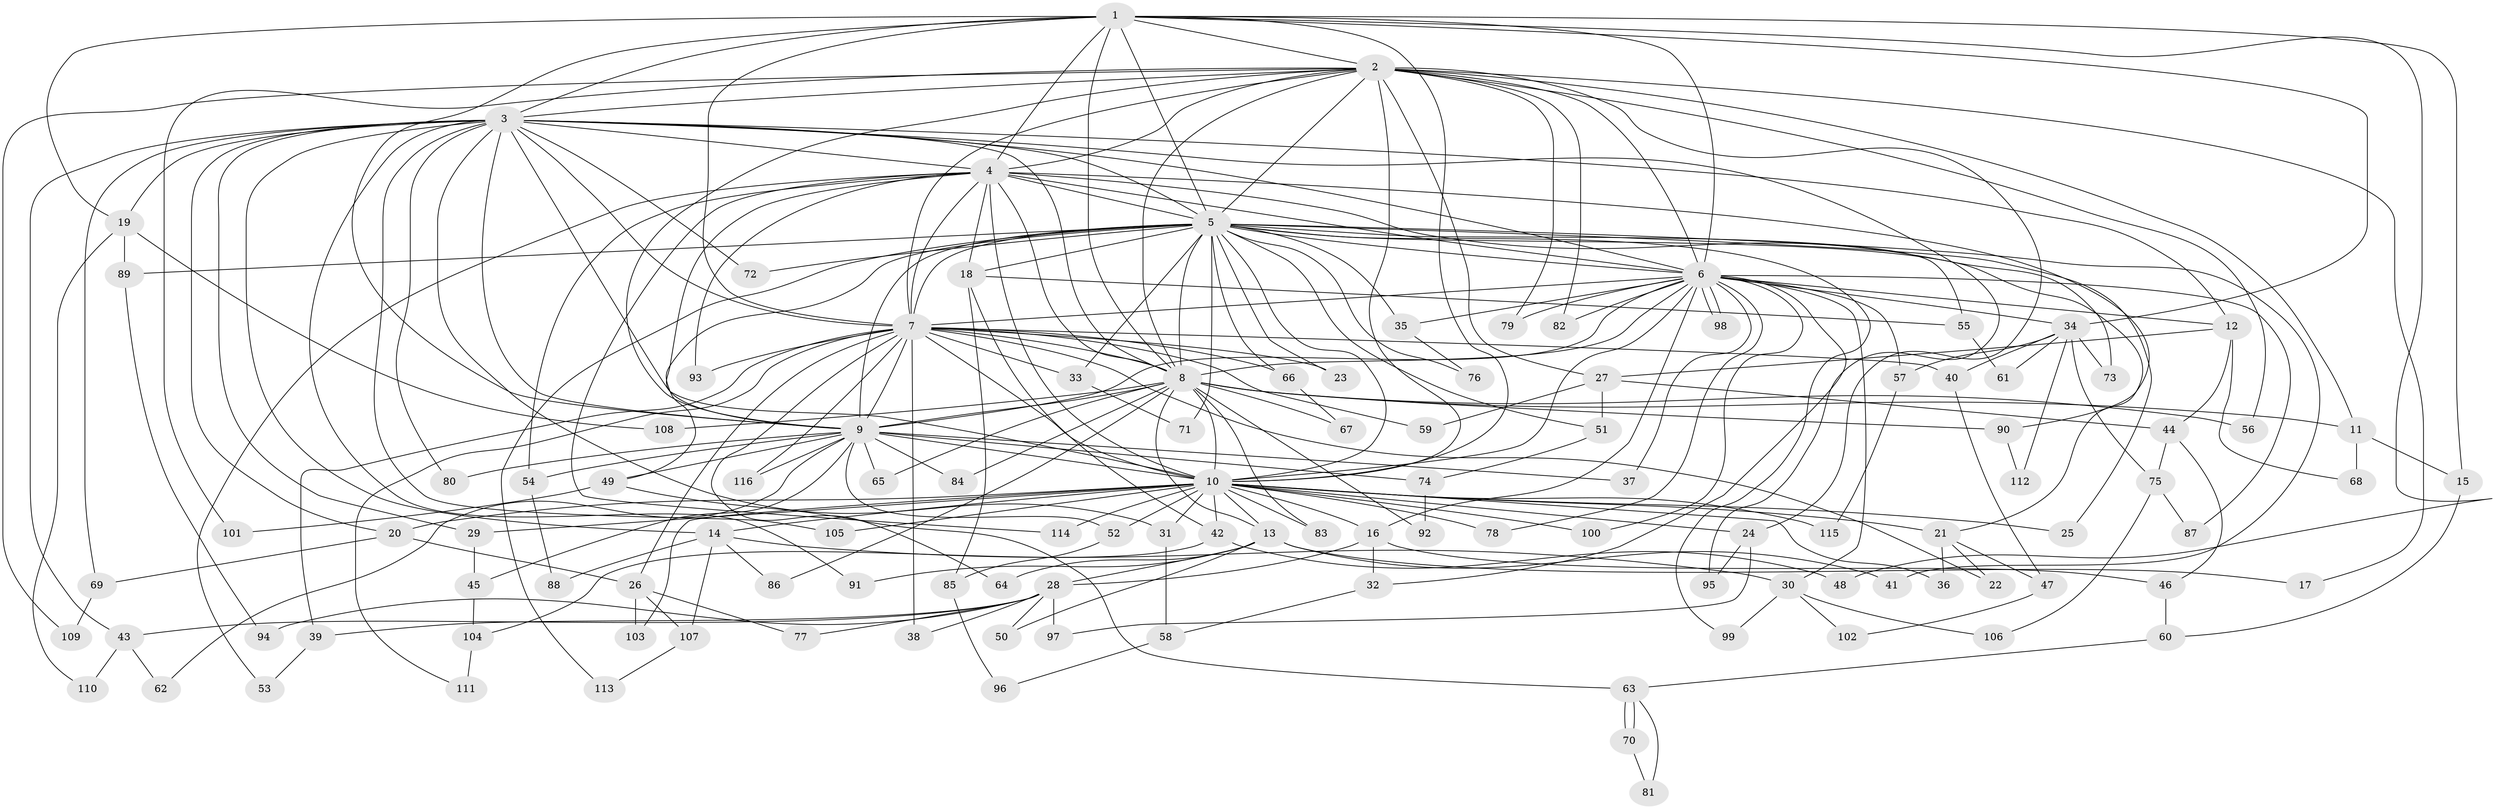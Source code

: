 // coarse degree distribution, {13: 0.024390243902439025, 28: 0.012195121951219513, 24: 0.012195121951219513, 20: 0.024390243902439025, 18: 0.012195121951219513, 17: 0.012195121951219513, 26: 0.012195121951219513, 4: 0.13414634146341464, 8: 0.024390243902439025, 6: 0.036585365853658534, 12: 0.012195121951219513, 2: 0.45121951219512196, 5: 0.06097560975609756, 3: 0.15853658536585366, 1: 0.012195121951219513}
// Generated by graph-tools (version 1.1) at 2025/23/03/03/25 07:23:38]
// undirected, 116 vertices, 257 edges
graph export_dot {
graph [start="1"]
  node [color=gray90,style=filled];
  1;
  2;
  3;
  4;
  5;
  6;
  7;
  8;
  9;
  10;
  11;
  12;
  13;
  14;
  15;
  16;
  17;
  18;
  19;
  20;
  21;
  22;
  23;
  24;
  25;
  26;
  27;
  28;
  29;
  30;
  31;
  32;
  33;
  34;
  35;
  36;
  37;
  38;
  39;
  40;
  41;
  42;
  43;
  44;
  45;
  46;
  47;
  48;
  49;
  50;
  51;
  52;
  53;
  54;
  55;
  56;
  57;
  58;
  59;
  60;
  61;
  62;
  63;
  64;
  65;
  66;
  67;
  68;
  69;
  70;
  71;
  72;
  73;
  74;
  75;
  76;
  77;
  78;
  79;
  80;
  81;
  82;
  83;
  84;
  85;
  86;
  87;
  88;
  89;
  90;
  91;
  92;
  93;
  94;
  95;
  96;
  97;
  98;
  99;
  100;
  101;
  102;
  103;
  104;
  105;
  106;
  107;
  108;
  109;
  110;
  111;
  112;
  113;
  114;
  115;
  116;
  1 -- 2;
  1 -- 3;
  1 -- 4;
  1 -- 5;
  1 -- 6;
  1 -- 7;
  1 -- 8;
  1 -- 9;
  1 -- 10;
  1 -- 15;
  1 -- 19;
  1 -- 34;
  1 -- 48;
  2 -- 3;
  2 -- 4;
  2 -- 5;
  2 -- 6;
  2 -- 7;
  2 -- 8;
  2 -- 9;
  2 -- 10;
  2 -- 11;
  2 -- 17;
  2 -- 24;
  2 -- 27;
  2 -- 56;
  2 -- 79;
  2 -- 82;
  2 -- 101;
  2 -- 109;
  3 -- 4;
  3 -- 5;
  3 -- 6;
  3 -- 7;
  3 -- 8;
  3 -- 9;
  3 -- 10;
  3 -- 12;
  3 -- 14;
  3 -- 19;
  3 -- 20;
  3 -- 29;
  3 -- 31;
  3 -- 43;
  3 -- 69;
  3 -- 72;
  3 -- 80;
  3 -- 91;
  3 -- 95;
  3 -- 105;
  4 -- 5;
  4 -- 6;
  4 -- 7;
  4 -- 8;
  4 -- 9;
  4 -- 10;
  4 -- 18;
  4 -- 53;
  4 -- 54;
  4 -- 73;
  4 -- 90;
  4 -- 93;
  4 -- 114;
  5 -- 6;
  5 -- 7;
  5 -- 8;
  5 -- 9;
  5 -- 10;
  5 -- 18;
  5 -- 21;
  5 -- 23;
  5 -- 25;
  5 -- 33;
  5 -- 35;
  5 -- 41;
  5 -- 49;
  5 -- 51;
  5 -- 55;
  5 -- 66;
  5 -- 71;
  5 -- 72;
  5 -- 76;
  5 -- 89;
  5 -- 99;
  5 -- 113;
  6 -- 7;
  6 -- 8;
  6 -- 9;
  6 -- 10;
  6 -- 12;
  6 -- 16;
  6 -- 30;
  6 -- 32;
  6 -- 34;
  6 -- 35;
  6 -- 37;
  6 -- 57;
  6 -- 78;
  6 -- 79;
  6 -- 82;
  6 -- 87;
  6 -- 98;
  6 -- 98;
  6 -- 100;
  7 -- 8;
  7 -- 9;
  7 -- 10;
  7 -- 22;
  7 -- 23;
  7 -- 26;
  7 -- 33;
  7 -- 38;
  7 -- 39;
  7 -- 40;
  7 -- 59;
  7 -- 64;
  7 -- 66;
  7 -- 93;
  7 -- 111;
  7 -- 116;
  8 -- 9;
  8 -- 10;
  8 -- 11;
  8 -- 13;
  8 -- 56;
  8 -- 65;
  8 -- 67;
  8 -- 83;
  8 -- 84;
  8 -- 86;
  8 -- 90;
  8 -- 92;
  8 -- 108;
  9 -- 10;
  9 -- 37;
  9 -- 45;
  9 -- 49;
  9 -- 52;
  9 -- 54;
  9 -- 62;
  9 -- 65;
  9 -- 74;
  9 -- 80;
  9 -- 84;
  9 -- 116;
  10 -- 13;
  10 -- 14;
  10 -- 16;
  10 -- 20;
  10 -- 21;
  10 -- 24;
  10 -- 25;
  10 -- 29;
  10 -- 31;
  10 -- 36;
  10 -- 42;
  10 -- 52;
  10 -- 78;
  10 -- 83;
  10 -- 100;
  10 -- 103;
  10 -- 105;
  10 -- 114;
  10 -- 115;
  11 -- 15;
  11 -- 68;
  12 -- 27;
  12 -- 44;
  12 -- 68;
  13 -- 17;
  13 -- 28;
  13 -- 41;
  13 -- 50;
  13 -- 64;
  13 -- 91;
  14 -- 30;
  14 -- 86;
  14 -- 88;
  14 -- 107;
  15 -- 60;
  16 -- 28;
  16 -- 32;
  16 -- 46;
  18 -- 42;
  18 -- 55;
  18 -- 85;
  19 -- 89;
  19 -- 108;
  19 -- 110;
  20 -- 26;
  20 -- 69;
  21 -- 22;
  21 -- 36;
  21 -- 47;
  24 -- 95;
  24 -- 97;
  26 -- 77;
  26 -- 103;
  26 -- 107;
  27 -- 44;
  27 -- 51;
  27 -- 59;
  28 -- 38;
  28 -- 39;
  28 -- 43;
  28 -- 50;
  28 -- 77;
  28 -- 94;
  28 -- 97;
  29 -- 45;
  30 -- 99;
  30 -- 102;
  30 -- 106;
  31 -- 58;
  32 -- 58;
  33 -- 71;
  34 -- 40;
  34 -- 57;
  34 -- 61;
  34 -- 73;
  34 -- 75;
  34 -- 112;
  35 -- 76;
  39 -- 53;
  40 -- 47;
  42 -- 48;
  42 -- 104;
  43 -- 62;
  43 -- 110;
  44 -- 46;
  44 -- 75;
  45 -- 104;
  46 -- 60;
  47 -- 102;
  49 -- 63;
  49 -- 101;
  51 -- 74;
  52 -- 85;
  54 -- 88;
  55 -- 61;
  57 -- 115;
  58 -- 96;
  60 -- 63;
  63 -- 70;
  63 -- 70;
  63 -- 81;
  66 -- 67;
  69 -- 109;
  70 -- 81;
  74 -- 92;
  75 -- 87;
  75 -- 106;
  85 -- 96;
  89 -- 94;
  90 -- 112;
  104 -- 111;
  107 -- 113;
}
